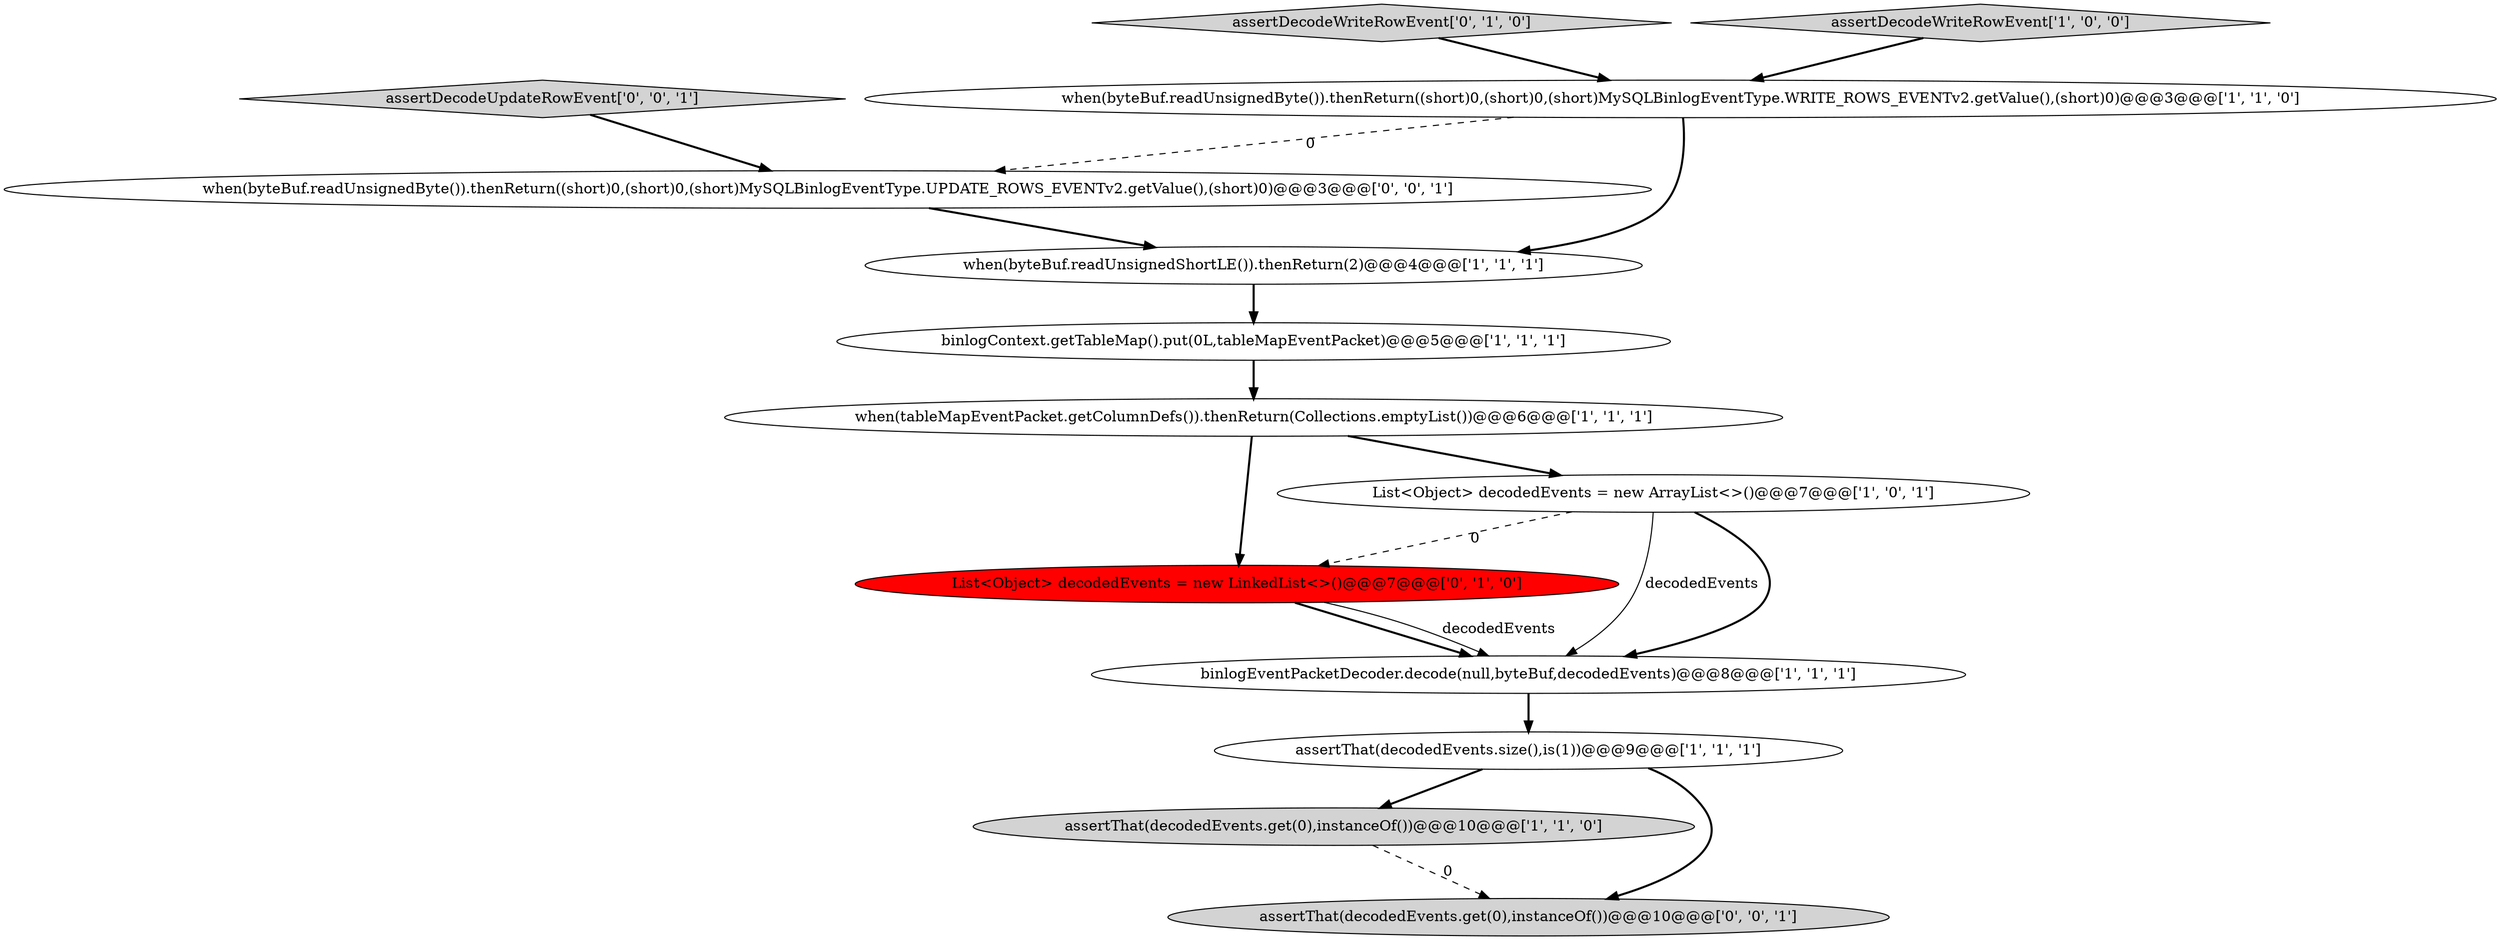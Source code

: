 digraph {
0 [style = filled, label = "List<Object> decodedEvents = new ArrayList<>()@@@7@@@['1', '0', '1']", fillcolor = white, shape = ellipse image = "AAA0AAABBB1BBB"];
13 [style = filled, label = "when(byteBuf.readUnsignedByte()).thenReturn((short)0,(short)0,(short)MySQLBinlogEventType.UPDATE_ROWS_EVENTv2.getValue(),(short)0)@@@3@@@['0', '0', '1']", fillcolor = white, shape = ellipse image = "AAA0AAABBB3BBB"];
1 [style = filled, label = "binlogEventPacketDecoder.decode(null,byteBuf,decodedEvents)@@@8@@@['1', '1', '1']", fillcolor = white, shape = ellipse image = "AAA0AAABBB1BBB"];
9 [style = filled, label = "assertDecodeWriteRowEvent['0', '1', '0']", fillcolor = lightgray, shape = diamond image = "AAA0AAABBB2BBB"];
6 [style = filled, label = "when(tableMapEventPacket.getColumnDefs()).thenReturn(Collections.emptyList())@@@6@@@['1', '1', '1']", fillcolor = white, shape = ellipse image = "AAA0AAABBB1BBB"];
5 [style = filled, label = "assertDecodeWriteRowEvent['1', '0', '0']", fillcolor = lightgray, shape = diamond image = "AAA0AAABBB1BBB"];
2 [style = filled, label = "assertThat(decodedEvents.get(0),instanceOf())@@@10@@@['1', '1', '0']", fillcolor = lightgray, shape = ellipse image = "AAA0AAABBB1BBB"];
3 [style = filled, label = "assertThat(decodedEvents.size(),is(1))@@@9@@@['1', '1', '1']", fillcolor = white, shape = ellipse image = "AAA0AAABBB1BBB"];
7 [style = filled, label = "when(byteBuf.readUnsignedByte()).thenReturn((short)0,(short)0,(short)MySQLBinlogEventType.WRITE_ROWS_EVENTv2.getValue(),(short)0)@@@3@@@['1', '1', '0']", fillcolor = white, shape = ellipse image = "AAA0AAABBB1BBB"];
8 [style = filled, label = "binlogContext.getTableMap().put(0L,tableMapEventPacket)@@@5@@@['1', '1', '1']", fillcolor = white, shape = ellipse image = "AAA0AAABBB1BBB"];
10 [style = filled, label = "List<Object> decodedEvents = new LinkedList<>()@@@7@@@['0', '1', '0']", fillcolor = red, shape = ellipse image = "AAA1AAABBB2BBB"];
4 [style = filled, label = "when(byteBuf.readUnsignedShortLE()).thenReturn(2)@@@4@@@['1', '1', '1']", fillcolor = white, shape = ellipse image = "AAA0AAABBB1BBB"];
12 [style = filled, label = "assertThat(decodedEvents.get(0),instanceOf())@@@10@@@['0', '0', '1']", fillcolor = lightgray, shape = ellipse image = "AAA0AAABBB3BBB"];
11 [style = filled, label = "assertDecodeUpdateRowEvent['0', '0', '1']", fillcolor = lightgray, shape = diamond image = "AAA0AAABBB3BBB"];
1->3 [style = bold, label=""];
4->8 [style = bold, label=""];
5->7 [style = bold, label=""];
2->12 [style = dashed, label="0"];
0->1 [style = solid, label="decodedEvents"];
8->6 [style = bold, label=""];
6->0 [style = bold, label=""];
7->4 [style = bold, label=""];
3->12 [style = bold, label=""];
3->2 [style = bold, label=""];
10->1 [style = bold, label=""];
9->7 [style = bold, label=""];
10->1 [style = solid, label="decodedEvents"];
0->1 [style = bold, label=""];
6->10 [style = bold, label=""];
0->10 [style = dashed, label="0"];
11->13 [style = bold, label=""];
7->13 [style = dashed, label="0"];
13->4 [style = bold, label=""];
}
